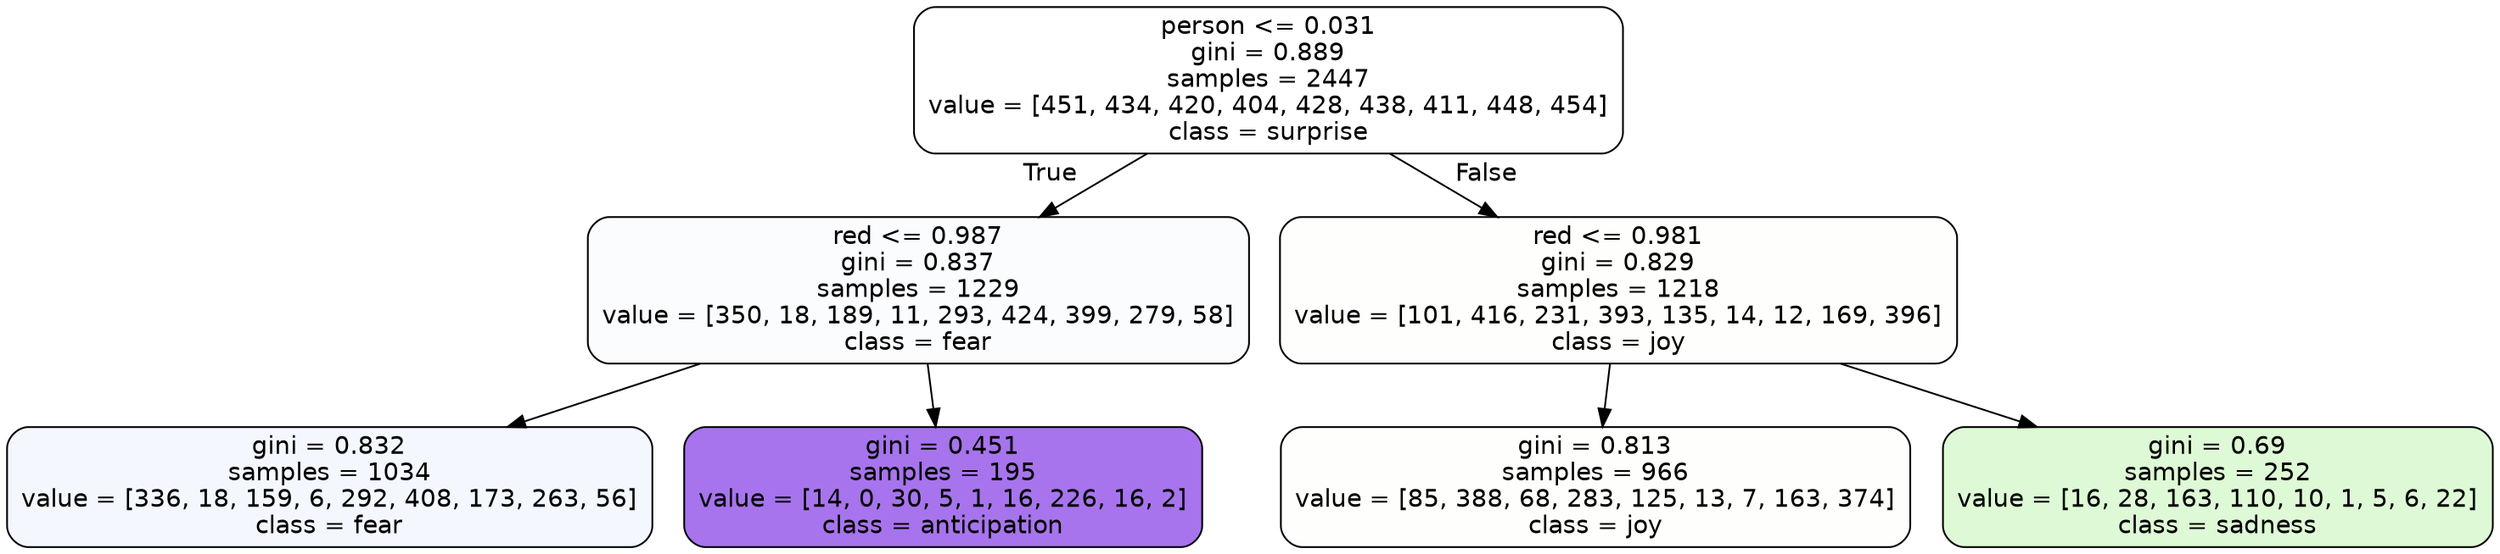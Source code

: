 digraph Tree {
node [shape=box, style="filled, rounded", color="black", fontname=helvetica] ;
edge [fontname=helvetica] ;
0 [label="person <= 0.031\ngini = 0.889\nsamples = 2447\nvalue = [451, 434, 420, 404, 428, 438, 411, 448, 454]\nclass = surprise", fillcolor="#e5396400"] ;
1 [label="red <= 0.987\ngini = 0.837\nsamples = 1229\nvalue = [350, 18, 189, 11, 293, 424, 399, 279, 58]\nclass = fear", fillcolor="#3964e504"] ;
0 -> 1 [labeldistance=2.5, labelangle=45, headlabel="True"] ;
2 [label="gini = 0.832\nsamples = 1034\nvalue = [336, 18, 159, 6, 292, 408, 173, 263, 56]\nclass = fear", fillcolor="#3964e50d"] ;
1 -> 2 ;
3 [label="gini = 0.451\nsamples = 195\nvalue = [14, 0, 30, 5, 1, 16, 226, 16, 2]\nclass = anticipation", fillcolor="#8139e5b2"] ;
1 -> 3 ;
4 [label="red <= 0.981\ngini = 0.829\nsamples = 1218\nvalue = [101, 416, 231, 393, 135, 14, 12, 169, 396]\nclass = joy", fillcolor="#d7e53903"] ;
0 -> 4 [labeldistance=2.5, labelangle=-45, headlabel="False"] ;
5 [label="gini = 0.813\nsamples = 966\nvalue = [85, 388, 68, 283, 125, 13, 7, 163, 374]\nclass = joy", fillcolor="#d7e53903"] ;
4 -> 5 ;
6 [label="gini = 0.69\nsamples = 252\nvalue = [16, 28, 163, 110, 10, 1, 5, 6, 22]\nclass = sadness", fillcolor="#64e53936"] ;
4 -> 6 ;
}